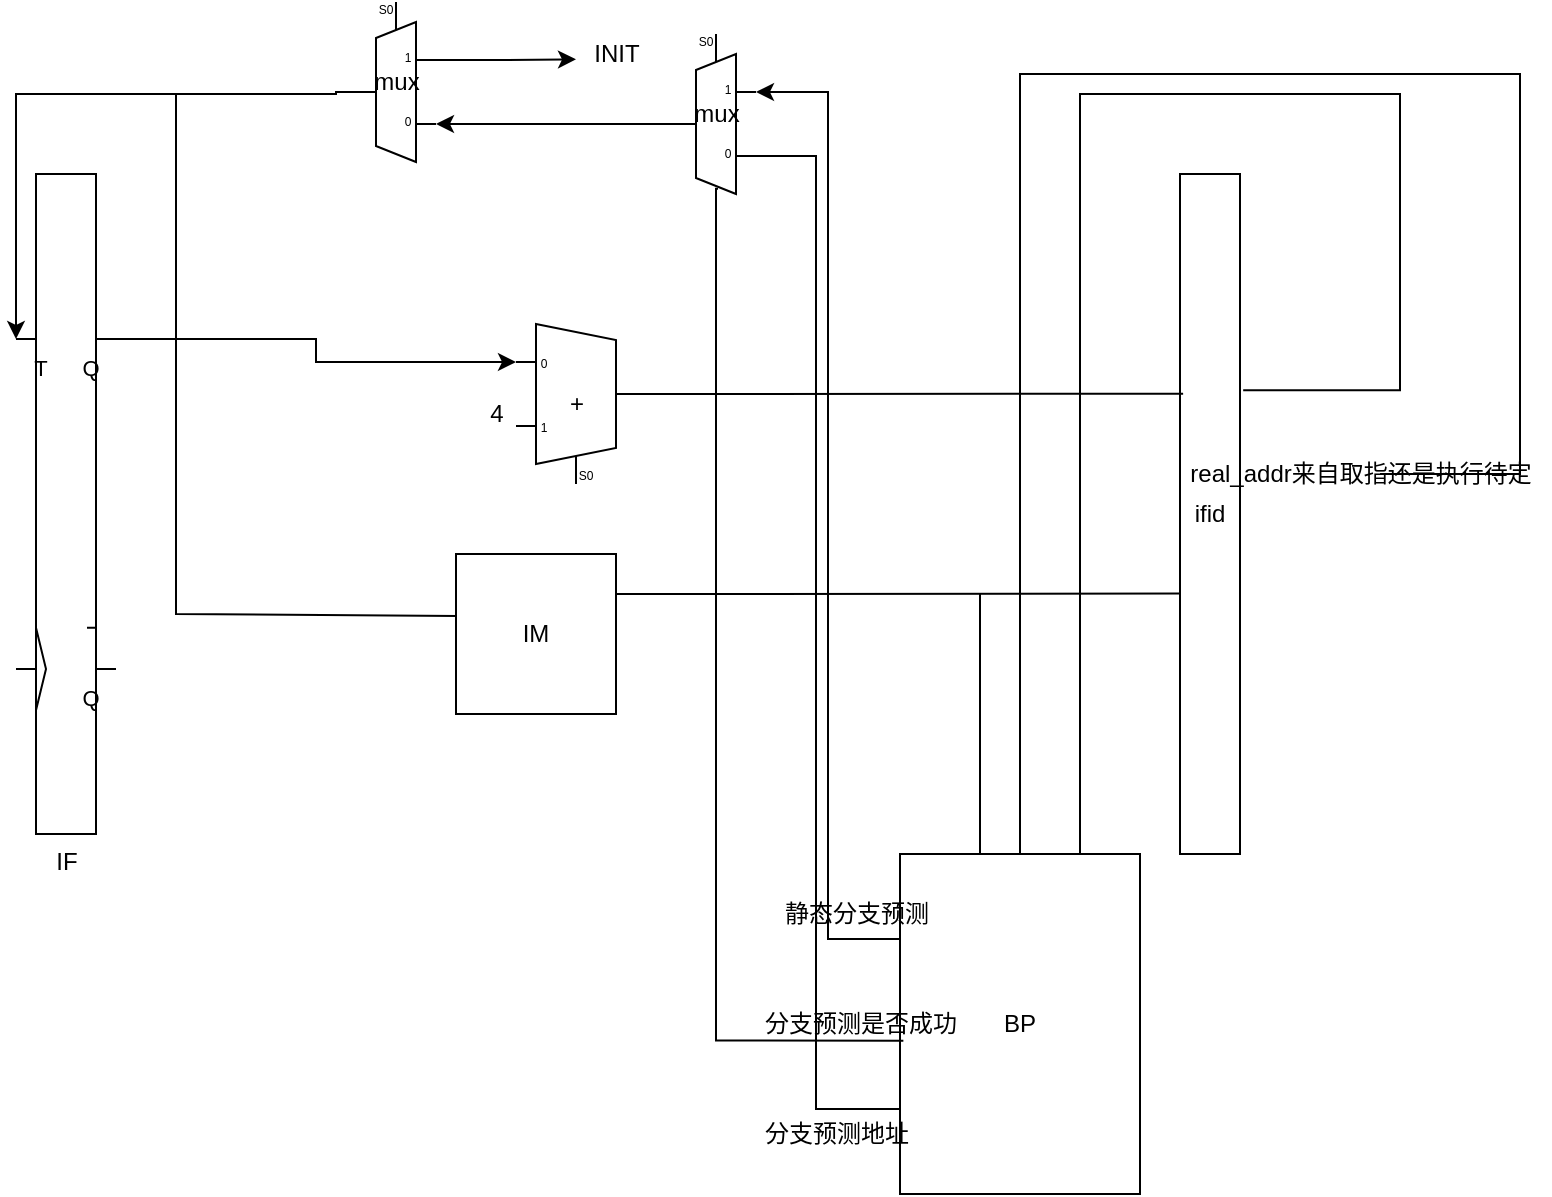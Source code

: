 <mxfile version="15.5.8" type="github">
  <diagram name="Page-1" id="099fd60b-425b-db50-ffb0-6b813814b670">
    <mxGraphModel dx="865" dy="449" grid="1" gridSize="10" guides="1" tooltips="1" connect="1" arrows="1" fold="1" page="1" pageScale="1" pageWidth="850" pageHeight="1100" background="none" math="0" shadow="0">
      <root>
        <mxCell id="0" />
        <mxCell id="1" parent="0" />
        <mxCell id="AR4hpozQpc_tkKagfJMo-14" style="edgeStyle=orthogonalEdgeStyle;rounded=0;orthogonalLoop=1;jettySize=auto;html=1;exitX=1;exitY=0.25;exitDx=0;exitDy=0;exitPerimeter=0;entryX=0;entryY=0.2;entryDx=0;entryDy=3;entryPerimeter=0;" edge="1" parent="1" source="AR4hpozQpc_tkKagfJMo-1" target="AR4hpozQpc_tkKagfJMo-3">
          <mxGeometry relative="1" as="geometry" />
        </mxCell>
        <object label="IF" id="AR4hpozQpc_tkKagfJMo-1">
          <mxCell style="verticalLabelPosition=bottom;shadow=0;dashed=0;align=center;html=1;verticalAlign=top;shape=mxgraph.electrical.logic_gates.t_type_flip-flop;" vertex="1" parent="1">
            <mxGeometry x="50" y="210" width="50" height="330" as="geometry" />
          </mxCell>
        </object>
        <mxCell id="AR4hpozQpc_tkKagfJMo-11" style="edgeStyle=orthogonalEdgeStyle;rounded=0;orthogonalLoop=1;jettySize=auto;html=1;exitX=1;exitY=0.5;exitDx=0;exitDy=-5;exitPerimeter=0;entryX=0;entryY=0.25;entryDx=0;entryDy=0;entryPerimeter=0;" edge="1" parent="1" source="AR4hpozQpc_tkKagfJMo-7" target="AR4hpozQpc_tkKagfJMo-1">
          <mxGeometry relative="1" as="geometry">
            <Array as="points">
              <mxPoint x="210" y="170" />
              <mxPoint x="50" y="170" />
            </Array>
          </mxGeometry>
        </mxCell>
        <mxCell id="AR4hpozQpc_tkKagfJMo-29" style="edgeStyle=orthogonalEdgeStyle;rounded=0;orthogonalLoop=1;jettySize=auto;html=1;exitX=0;exitY=0.6;exitDx=0;exitDy=3;exitPerimeter=0;" edge="1" parent="1" source="AR4hpozQpc_tkKagfJMo-7">
          <mxGeometry relative="1" as="geometry">
            <mxPoint x="330" y="152.667" as="targetPoint" />
          </mxGeometry>
        </mxCell>
        <mxCell id="AR4hpozQpc_tkKagfJMo-7" value="mux" style="shadow=0;dashed=0;align=center;html=1;strokeWidth=1;shape=mxgraph.electrical.abstract.mux2;rotation=0;direction=west;" vertex="1" parent="1">
          <mxGeometry x="220" y="124" width="40" height="80" as="geometry" />
        </mxCell>
        <mxCell id="AR4hpozQpc_tkKagfJMo-3" value="+" style="shadow=0;dashed=0;align=center;html=1;strokeWidth=1;shape=mxgraph.electrical.abstract.mux2;" vertex="1" parent="1">
          <mxGeometry x="300" y="285" width="60" height="80" as="geometry" />
        </mxCell>
        <mxCell id="AR4hpozQpc_tkKagfJMo-10" value="INIT" style="text;html=1;align=center;verticalAlign=middle;resizable=0;points=[];autosize=1;strokeColor=none;fillColor=none;" vertex="1" parent="1">
          <mxGeometry x="330" y="140" width="40" height="20" as="geometry" />
        </mxCell>
        <mxCell id="AR4hpozQpc_tkKagfJMo-12" value="" style="endArrow=none;html=1;strokeWidth=1;rounded=0;entryX=0.01;entryY=0.387;entryDx=0;entryDy=0;entryPerimeter=0;" edge="1" parent="1" target="AR4hpozQpc_tkKagfJMo-13">
          <mxGeometry width="100" relative="1" as="geometry">
            <mxPoint x="130" y="170" as="sourcePoint" />
            <mxPoint x="230" y="430" as="targetPoint" />
            <Array as="points">
              <mxPoint x="130" y="430" />
            </Array>
          </mxGeometry>
        </mxCell>
        <mxCell id="AR4hpozQpc_tkKagfJMo-13" value="IM" style="whiteSpace=wrap;html=1;aspect=fixed;" vertex="1" parent="1">
          <mxGeometry x="270" y="400" width="80" height="80" as="geometry" />
        </mxCell>
        <mxCell id="AR4hpozQpc_tkKagfJMo-15" value="4" style="text;html=1;align=center;verticalAlign=middle;resizable=0;points=[];autosize=1;strokeColor=none;fillColor=none;" vertex="1" parent="1">
          <mxGeometry x="280" y="320" width="20" height="20" as="geometry" />
        </mxCell>
        <mxCell id="AR4hpozQpc_tkKagfJMo-18" value="" style="endArrow=none;html=1;rounded=0;exitX=1;exitY=0.25;exitDx=0;exitDy=0;entryX=0.067;entryY=0.617;entryDx=0;entryDy=0;entryPerimeter=0;" edge="1" parent="1" source="AR4hpozQpc_tkKagfJMo-13" target="AR4hpozQpc_tkKagfJMo-20">
          <mxGeometry width="50" height="50" relative="1" as="geometry">
            <mxPoint x="400" y="390" as="sourcePoint" />
            <mxPoint x="440" y="420" as="targetPoint" />
          </mxGeometry>
        </mxCell>
        <mxCell id="AR4hpozQpc_tkKagfJMo-20" value="ifid" style="rounded=0;whiteSpace=wrap;html=1;" vertex="1" parent="1">
          <mxGeometry x="632" y="210" width="30" height="340" as="geometry" />
        </mxCell>
        <mxCell id="AR4hpozQpc_tkKagfJMo-38" style="edgeStyle=orthogonalEdgeStyle;rounded=0;orthogonalLoop=1;jettySize=auto;html=1;exitX=0;exitY=0.25;exitDx=0;exitDy=0;entryX=0;entryY=0.6;entryDx=0;entryDy=3;entryPerimeter=0;" edge="1" parent="1" source="AR4hpozQpc_tkKagfJMo-22" target="AR4hpozQpc_tkKagfJMo-34">
          <mxGeometry relative="1" as="geometry" />
        </mxCell>
        <mxCell id="AR4hpozQpc_tkKagfJMo-22" value="BP" style="rounded=0;whiteSpace=wrap;html=1;" vertex="1" parent="1">
          <mxGeometry x="492" y="550" width="120" height="170" as="geometry" />
        </mxCell>
        <mxCell id="AR4hpozQpc_tkKagfJMo-23" value="" style="endArrow=none;html=1;rounded=0;entryX=1.053;entryY=0.318;entryDx=0;entryDy=0;entryPerimeter=0;exitX=0.75;exitY=0;exitDx=0;exitDy=0;edgeStyle=orthogonalEdgeStyle;" edge="1" parent="1" source="AR4hpozQpc_tkKagfJMo-22" target="AR4hpozQpc_tkKagfJMo-20">
          <mxGeometry width="50" height="50" relative="1" as="geometry">
            <mxPoint x="532" y="590" as="sourcePoint" />
            <mxPoint x="582" y="540" as="targetPoint" />
            <Array as="points">
              <mxPoint x="582" y="170" />
              <mxPoint x="742" y="170" />
              <mxPoint x="742" y="318" />
            </Array>
          </mxGeometry>
        </mxCell>
        <mxCell id="AR4hpozQpc_tkKagfJMo-24" value="" style="endArrow=none;html=1;rounded=0;" edge="1" parent="1">
          <mxGeometry width="50" height="50" relative="1" as="geometry">
            <mxPoint x="532" y="550" as="sourcePoint" />
            <mxPoint x="532" y="420" as="targetPoint" />
          </mxGeometry>
        </mxCell>
        <mxCell id="AR4hpozQpc_tkKagfJMo-25" value="" style="endArrow=none;html=1;rounded=0;edgeStyle=orthogonalEdgeStyle;entryX=0.5;entryY=0;entryDx=0;entryDy=0;" edge="1" parent="1" target="AR4hpozQpc_tkKagfJMo-22">
          <mxGeometry width="50" height="50" relative="1" as="geometry">
            <mxPoint x="732" y="360" as="sourcePoint" />
            <mxPoint x="552" y="160" as="targetPoint" />
            <Array as="points">
              <mxPoint x="802" y="360" />
              <mxPoint x="802" y="160" />
              <mxPoint x="552" y="160" />
            </Array>
          </mxGeometry>
        </mxCell>
        <mxCell id="AR4hpozQpc_tkKagfJMo-26" value="real_addr来自取指还是执行待定" style="text;html=1;align=center;verticalAlign=middle;resizable=0;points=[];autosize=1;strokeColor=none;fillColor=none;" vertex="1" parent="1">
          <mxGeometry x="627" y="350" width="190" height="20" as="geometry" />
        </mxCell>
        <mxCell id="AR4hpozQpc_tkKagfJMo-27" value="" style="endArrow=none;html=1;rounded=0;entryX=0.052;entryY=0.323;entryDx=0;entryDy=0;entryPerimeter=0;exitX=1;exitY=0.5;exitDx=0;exitDy=-5;exitPerimeter=0;" edge="1" parent="1" source="AR4hpozQpc_tkKagfJMo-3" target="AR4hpozQpc_tkKagfJMo-20">
          <mxGeometry width="50" height="50" relative="1" as="geometry">
            <mxPoint x="300" y="470" as="sourcePoint" />
            <mxPoint x="350" y="420" as="targetPoint" />
          </mxGeometry>
        </mxCell>
        <mxCell id="AR4hpozQpc_tkKagfJMo-33" value="" style="endArrow=none;html=1;rounded=0;elbow=vertical;entryX=0.014;entryY=0.549;entryDx=0;entryDy=0;entryPerimeter=0;edgeStyle=orthogonalEdgeStyle;exitX=0.475;exitY=0.033;exitDx=0;exitDy=0;exitPerimeter=0;" edge="1" parent="1" source="AR4hpozQpc_tkKagfJMo-34" target="AR4hpozQpc_tkKagfJMo-22">
          <mxGeometry width="50" height="50" relative="1" as="geometry">
            <mxPoint x="400" y="260" as="sourcePoint" />
            <mxPoint x="360" y="640" as="targetPoint" />
            <Array as="points">
              <mxPoint x="400" y="217" />
              <mxPoint x="400" y="643" />
            </Array>
          </mxGeometry>
        </mxCell>
        <mxCell id="AR4hpozQpc_tkKagfJMo-40" style="edgeStyle=orthogonalEdgeStyle;rounded=0;orthogonalLoop=1;jettySize=auto;html=1;exitX=1;exitY=0.5;exitDx=0;exitDy=-5;exitPerimeter=0;entryX=0;entryY=0.2;entryDx=0;entryDy=3;entryPerimeter=0;" edge="1" parent="1" source="AR4hpozQpc_tkKagfJMo-34" target="AR4hpozQpc_tkKagfJMo-7">
          <mxGeometry relative="1" as="geometry" />
        </mxCell>
        <mxCell id="AR4hpozQpc_tkKagfJMo-34" value="mux" style="shadow=0;dashed=0;align=center;html=1;strokeWidth=1;shape=mxgraph.electrical.abstract.mux2;rotation=0;direction=west;" vertex="1" parent="1">
          <mxGeometry x="380" y="140" width="40" height="80" as="geometry" />
        </mxCell>
        <mxCell id="AR4hpozQpc_tkKagfJMo-35" value="" style="endArrow=none;html=1;rounded=0;elbow=vertical;entryX=0;entryY=0.75;entryDx=0;entryDy=0;edgeStyle=orthogonalEdgeStyle;exitX=0;exitY=0.2;exitDx=0;exitDy=3;exitPerimeter=0;" edge="1" parent="1" source="AR4hpozQpc_tkKagfJMo-34" target="AR4hpozQpc_tkKagfJMo-22">
          <mxGeometry width="50" height="50" relative="1" as="geometry">
            <mxPoint x="450" y="220" as="sourcePoint" />
            <mxPoint x="430" y="680" as="targetPoint" />
            <Array as="points">
              <mxPoint x="450" y="201" />
              <mxPoint x="450" y="678" />
            </Array>
          </mxGeometry>
        </mxCell>
        <mxCell id="AR4hpozQpc_tkKagfJMo-36" value="分支预测地址" style="text;html=1;align=center;verticalAlign=middle;resizable=0;points=[];autosize=1;strokeColor=none;fillColor=none;" vertex="1" parent="1">
          <mxGeometry x="415" y="680" width="90" height="20" as="geometry" />
        </mxCell>
        <mxCell id="AR4hpozQpc_tkKagfJMo-37" value="分支预测是否成功" style="text;html=1;align=center;verticalAlign=middle;resizable=0;points=[];autosize=1;strokeColor=none;fillColor=none;" vertex="1" parent="1">
          <mxGeometry x="417" y="625" width="110" height="20" as="geometry" />
        </mxCell>
        <mxCell id="AR4hpozQpc_tkKagfJMo-39" value="静态分支预测" style="text;html=1;align=center;verticalAlign=middle;resizable=0;points=[];autosize=1;strokeColor=none;fillColor=none;" vertex="1" parent="1">
          <mxGeometry x="425" y="570" width="90" height="20" as="geometry" />
        </mxCell>
      </root>
    </mxGraphModel>
  </diagram>
</mxfile>
